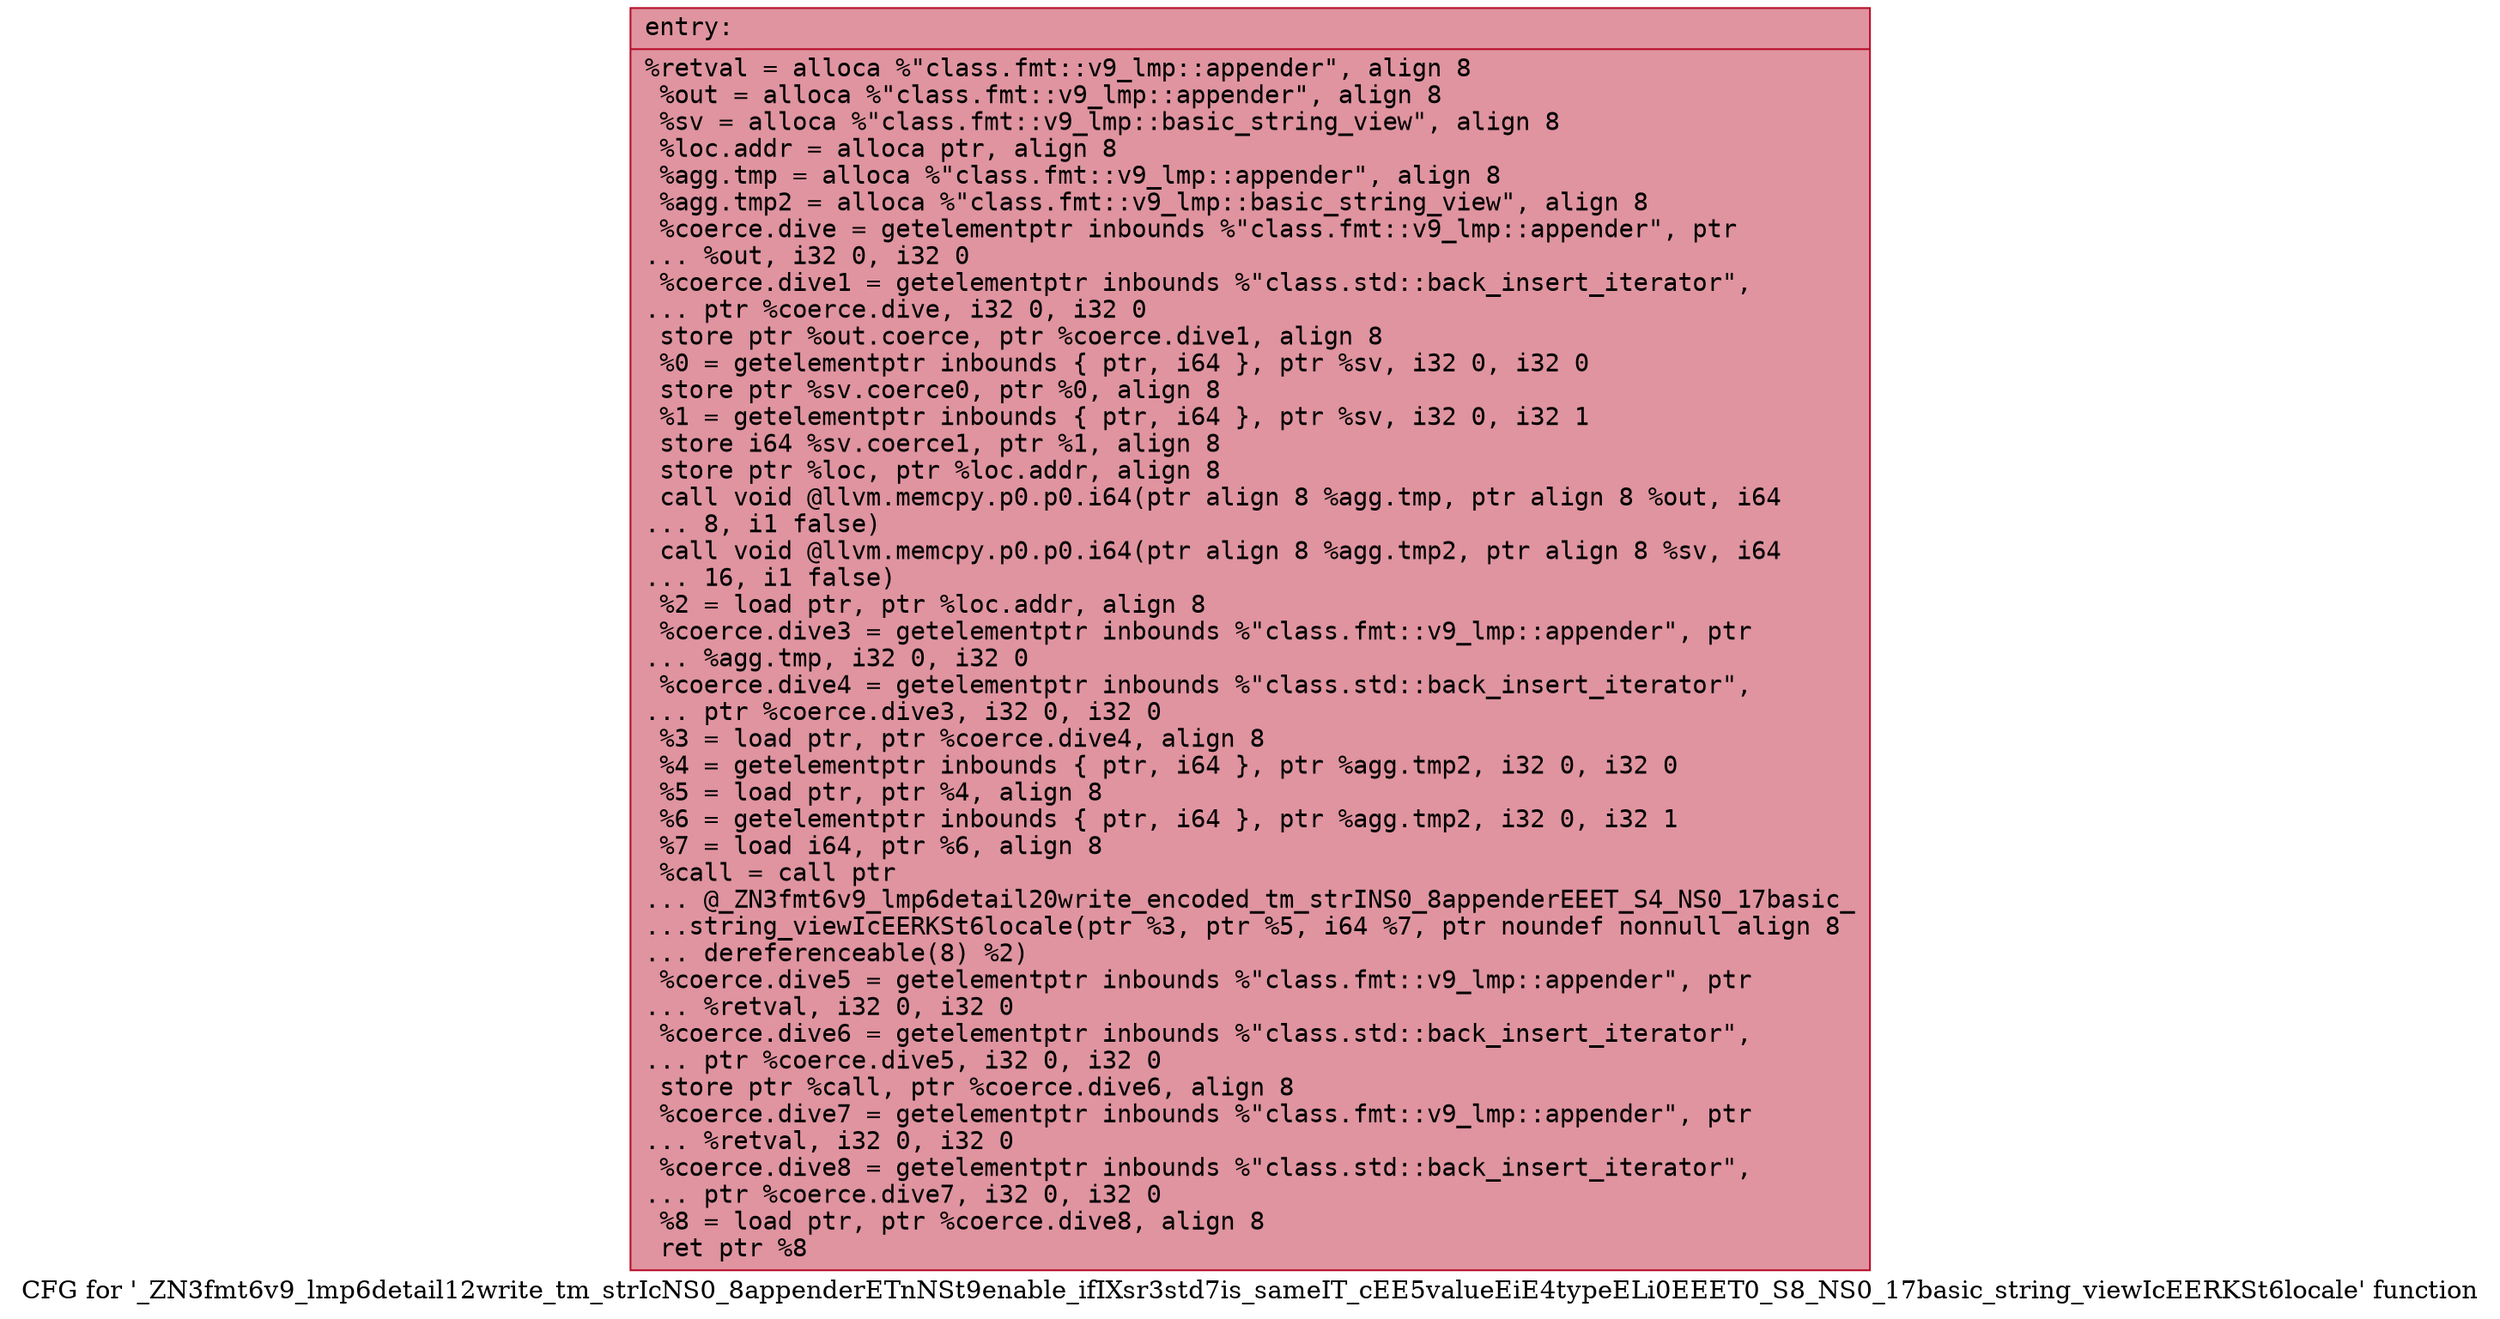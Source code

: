 digraph "CFG for '_ZN3fmt6v9_lmp6detail12write_tm_strIcNS0_8appenderETnNSt9enable_ifIXsr3std7is_sameIT_cEE5valueEiE4typeELi0EEET0_S8_NS0_17basic_string_viewIcEERKSt6locale' function" {
	label="CFG for '_ZN3fmt6v9_lmp6detail12write_tm_strIcNS0_8appenderETnNSt9enable_ifIXsr3std7is_sameIT_cEE5valueEiE4typeELi0EEET0_S8_NS0_17basic_string_viewIcEERKSt6locale' function";

	Node0x5584169fa590 [shape=record,color="#b70d28ff", style=filled, fillcolor="#b70d2870" fontname="Courier",label="{entry:\l|  %retval = alloca %\"class.fmt::v9_lmp::appender\", align 8\l  %out = alloca %\"class.fmt::v9_lmp::appender\", align 8\l  %sv = alloca %\"class.fmt::v9_lmp::basic_string_view\", align 8\l  %loc.addr = alloca ptr, align 8\l  %agg.tmp = alloca %\"class.fmt::v9_lmp::appender\", align 8\l  %agg.tmp2 = alloca %\"class.fmt::v9_lmp::basic_string_view\", align 8\l  %coerce.dive = getelementptr inbounds %\"class.fmt::v9_lmp::appender\", ptr\l... %out, i32 0, i32 0\l  %coerce.dive1 = getelementptr inbounds %\"class.std::back_insert_iterator\",\l... ptr %coerce.dive, i32 0, i32 0\l  store ptr %out.coerce, ptr %coerce.dive1, align 8\l  %0 = getelementptr inbounds \{ ptr, i64 \}, ptr %sv, i32 0, i32 0\l  store ptr %sv.coerce0, ptr %0, align 8\l  %1 = getelementptr inbounds \{ ptr, i64 \}, ptr %sv, i32 0, i32 1\l  store i64 %sv.coerce1, ptr %1, align 8\l  store ptr %loc, ptr %loc.addr, align 8\l  call void @llvm.memcpy.p0.p0.i64(ptr align 8 %agg.tmp, ptr align 8 %out, i64\l... 8, i1 false)\l  call void @llvm.memcpy.p0.p0.i64(ptr align 8 %agg.tmp2, ptr align 8 %sv, i64\l... 16, i1 false)\l  %2 = load ptr, ptr %loc.addr, align 8\l  %coerce.dive3 = getelementptr inbounds %\"class.fmt::v9_lmp::appender\", ptr\l... %agg.tmp, i32 0, i32 0\l  %coerce.dive4 = getelementptr inbounds %\"class.std::back_insert_iterator\",\l... ptr %coerce.dive3, i32 0, i32 0\l  %3 = load ptr, ptr %coerce.dive4, align 8\l  %4 = getelementptr inbounds \{ ptr, i64 \}, ptr %agg.tmp2, i32 0, i32 0\l  %5 = load ptr, ptr %4, align 8\l  %6 = getelementptr inbounds \{ ptr, i64 \}, ptr %agg.tmp2, i32 0, i32 1\l  %7 = load i64, ptr %6, align 8\l  %call = call ptr\l... @_ZN3fmt6v9_lmp6detail20write_encoded_tm_strINS0_8appenderEEET_S4_NS0_17basic_\l...string_viewIcEERKSt6locale(ptr %3, ptr %5, i64 %7, ptr noundef nonnull align 8\l... dereferenceable(8) %2)\l  %coerce.dive5 = getelementptr inbounds %\"class.fmt::v9_lmp::appender\", ptr\l... %retval, i32 0, i32 0\l  %coerce.dive6 = getelementptr inbounds %\"class.std::back_insert_iterator\",\l... ptr %coerce.dive5, i32 0, i32 0\l  store ptr %call, ptr %coerce.dive6, align 8\l  %coerce.dive7 = getelementptr inbounds %\"class.fmt::v9_lmp::appender\", ptr\l... %retval, i32 0, i32 0\l  %coerce.dive8 = getelementptr inbounds %\"class.std::back_insert_iterator\",\l... ptr %coerce.dive7, i32 0, i32 0\l  %8 = load ptr, ptr %coerce.dive8, align 8\l  ret ptr %8\l}"];
}
